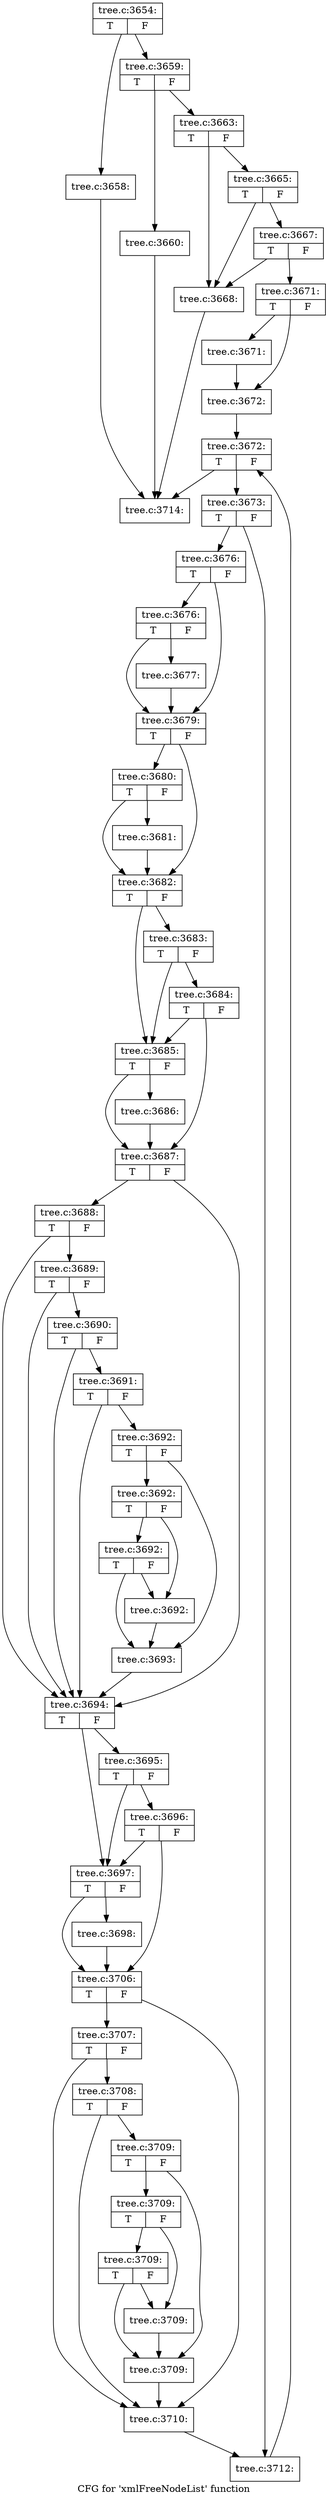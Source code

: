 digraph "CFG for 'xmlFreeNodeList' function" {
	label="CFG for 'xmlFreeNodeList' function";

	Node0x444a3b0 [shape=record,label="{tree.c:3654:|{<s0>T|<s1>F}}"];
	Node0x444a3b0 -> Node0x444af30;
	Node0x444a3b0 -> Node0x444af80;
	Node0x444af30 [shape=record,label="{tree.c:3658:}"];
	Node0x444af30 -> Node0x4454150;
	Node0x444af80 [shape=record,label="{tree.c:3659:|{<s0>T|<s1>F}}"];
	Node0x444af80 -> Node0x4451f40;
	Node0x444af80 -> Node0x4451f90;
	Node0x4451f40 [shape=record,label="{tree.c:3660:}"];
	Node0x4451f40 -> Node0x4454150;
	Node0x4451f90 [shape=record,label="{tree.c:3663:|{<s0>T|<s1>F}}"];
	Node0x4451f90 -> Node0x44527a0;
	Node0x4451f90 -> Node0x44528c0;
	Node0x44528c0 [shape=record,label="{tree.c:3665:|{<s0>T|<s1>F}}"];
	Node0x44528c0 -> Node0x44527a0;
	Node0x44528c0 -> Node0x4452840;
	Node0x4452840 [shape=record,label="{tree.c:3667:|{<s0>T|<s1>F}}"];
	Node0x4452840 -> Node0x44527a0;
	Node0x4452840 -> Node0x44527f0;
	Node0x44527a0 [shape=record,label="{tree.c:3668:}"];
	Node0x44527a0 -> Node0x4454150;
	Node0x44527f0 [shape=record,label="{tree.c:3671:|{<s0>T|<s1>F}}"];
	Node0x44527f0 -> Node0x4453750;
	Node0x44527f0 -> Node0x44537a0;
	Node0x4453750 [shape=record,label="{tree.c:3671:}"];
	Node0x4453750 -> Node0x44537a0;
	Node0x44537a0 [shape=record,label="{tree.c:3672:}"];
	Node0x44537a0 -> Node0x4453f30;
	Node0x4453f30 [shape=record,label="{tree.c:3672:|{<s0>T|<s1>F}}"];
	Node0x4453f30 -> Node0x4454320;
	Node0x4453f30 -> Node0x4454150;
	Node0x4454320 [shape=record,label="{tree.c:3673:|{<s0>T|<s1>F}}"];
	Node0x4454320 -> Node0x44546a0;
	Node0x4454320 -> Node0x44546f0;
	Node0x44546a0 [shape=record,label="{tree.c:3676:|{<s0>T|<s1>F}}"];
	Node0x44546a0 -> Node0x4454c80;
	Node0x44546a0 -> Node0x4454c30;
	Node0x4454c80 [shape=record,label="{tree.c:3676:|{<s0>T|<s1>F}}"];
	Node0x4454c80 -> Node0x4454be0;
	Node0x4454c80 -> Node0x4454c30;
	Node0x4454be0 [shape=record,label="{tree.c:3677:}"];
	Node0x4454be0 -> Node0x4454c30;
	Node0x4454c30 [shape=record,label="{tree.c:3679:|{<s0>T|<s1>F}}"];
	Node0x4454c30 -> Node0x44554d0;
	Node0x4454c30 -> Node0x4455480;
	Node0x44554d0 [shape=record,label="{tree.c:3680:|{<s0>T|<s1>F}}"];
	Node0x44554d0 -> Node0x4455430;
	Node0x44554d0 -> Node0x4455480;
	Node0x4455430 [shape=record,label="{tree.c:3681:}"];
	Node0x4455430 -> Node0x4455480;
	Node0x4455480 [shape=record,label="{tree.c:3682:|{<s0>T|<s1>F}}"];
	Node0x4455480 -> Node0x4456030;
	Node0x4455480 -> Node0x4456130;
	Node0x4456130 [shape=record,label="{tree.c:3683:|{<s0>T|<s1>F}}"];
	Node0x4456130 -> Node0x4456030;
	Node0x4456130 -> Node0x44560b0;
	Node0x44560b0 [shape=record,label="{tree.c:3684:|{<s0>T|<s1>F}}"];
	Node0x44560b0 -> Node0x4456030;
	Node0x44560b0 -> Node0x4455fe0;
	Node0x4456030 [shape=record,label="{tree.c:3685:|{<s0>T|<s1>F}}"];
	Node0x4456030 -> Node0x4455f90;
	Node0x4456030 -> Node0x4455fe0;
	Node0x4455f90 [shape=record,label="{tree.c:3686:}"];
	Node0x4455f90 -> Node0x4455fe0;
	Node0x4455fe0 [shape=record,label="{tree.c:3687:|{<s0>T|<s1>F}}"];
	Node0x4455fe0 -> Node0x4457470;
	Node0x4455fe0 -> Node0x44572a0;
	Node0x4457470 [shape=record,label="{tree.c:3688:|{<s0>T|<s1>F}}"];
	Node0x4457470 -> Node0x44573f0;
	Node0x4457470 -> Node0x44572a0;
	Node0x44573f0 [shape=record,label="{tree.c:3689:|{<s0>T|<s1>F}}"];
	Node0x44573f0 -> Node0x4457370;
	Node0x44573f0 -> Node0x44572a0;
	Node0x4457370 [shape=record,label="{tree.c:3690:|{<s0>T|<s1>F}}"];
	Node0x4457370 -> Node0x44572f0;
	Node0x4457370 -> Node0x44572a0;
	Node0x44572f0 [shape=record,label="{tree.c:3691:|{<s0>T|<s1>F}}"];
	Node0x44572f0 -> Node0x4457250;
	Node0x44572f0 -> Node0x44572a0;
	Node0x4457250 [shape=record,label="{tree.c:3692:|{<s0>T|<s1>F}}"];
	Node0x4457250 -> Node0x44588e0;
	Node0x4457250 -> Node0x4458890;
	Node0x44588e0 [shape=record,label="{tree.c:3692:|{<s0>T|<s1>F}}"];
	Node0x44588e0 -> Node0x4458b70;
	Node0x44588e0 -> Node0x4458840;
	Node0x4458b70 [shape=record,label="{tree.c:3692:|{<s0>T|<s1>F}}"];
	Node0x4458b70 -> Node0x4458840;
	Node0x4458b70 -> Node0x4458890;
	Node0x4458840 [shape=record,label="{tree.c:3692:}"];
	Node0x4458840 -> Node0x4458890;
	Node0x4458890 [shape=record,label="{tree.c:3693:}"];
	Node0x4458890 -> Node0x44572a0;
	Node0x44572a0 [shape=record,label="{tree.c:3694:|{<s0>T|<s1>F}}"];
	Node0x44572a0 -> Node0x4459630;
	Node0x44572a0 -> Node0x4459730;
	Node0x4459730 [shape=record,label="{tree.c:3695:|{<s0>T|<s1>F}}"];
	Node0x4459730 -> Node0x4459630;
	Node0x4459730 -> Node0x44596b0;
	Node0x44596b0 [shape=record,label="{tree.c:3696:|{<s0>T|<s1>F}}"];
	Node0x44596b0 -> Node0x4459630;
	Node0x44596b0 -> Node0x44595e0;
	Node0x4459630 [shape=record,label="{tree.c:3697:|{<s0>T|<s1>F}}"];
	Node0x4459630 -> Node0x4459590;
	Node0x4459630 -> Node0x44595e0;
	Node0x4459590 [shape=record,label="{tree.c:3698:}"];
	Node0x4459590 -> Node0x44595e0;
	Node0x44595e0 [shape=record,label="{tree.c:3706:|{<s0>T|<s1>F}}"];
	Node0x44595e0 -> Node0x445a8f0;
	Node0x44595e0 -> Node0x445a820;
	Node0x445a8f0 [shape=record,label="{tree.c:3707:|{<s0>T|<s1>F}}"];
	Node0x445a8f0 -> Node0x445a870;
	Node0x445a8f0 -> Node0x445a820;
	Node0x445a870 [shape=record,label="{tree.c:3708:|{<s0>T|<s1>F}}"];
	Node0x445a870 -> Node0x445a7d0;
	Node0x445a870 -> Node0x445a820;
	Node0x445a7d0 [shape=record,label="{tree.c:3709:|{<s0>T|<s1>F}}"];
	Node0x445a7d0 -> Node0x445b470;
	Node0x445a7d0 -> Node0x445b420;
	Node0x445b470 [shape=record,label="{tree.c:3709:|{<s0>T|<s1>F}}"];
	Node0x445b470 -> Node0x445b700;
	Node0x445b470 -> Node0x445b3d0;
	Node0x445b700 [shape=record,label="{tree.c:3709:|{<s0>T|<s1>F}}"];
	Node0x445b700 -> Node0x445b3d0;
	Node0x445b700 -> Node0x445b420;
	Node0x445b3d0 [shape=record,label="{tree.c:3709:}"];
	Node0x445b3d0 -> Node0x445b420;
	Node0x445b420 [shape=record,label="{tree.c:3709:}"];
	Node0x445b420 -> Node0x445a820;
	Node0x445a820 [shape=record,label="{tree.c:3710:}"];
	Node0x445a820 -> Node0x44546f0;
	Node0x44546f0 [shape=record,label="{tree.c:3712:}"];
	Node0x44546f0 -> Node0x4453f30;
	Node0x4454150 [shape=record,label="{tree.c:3714:}"];
}
